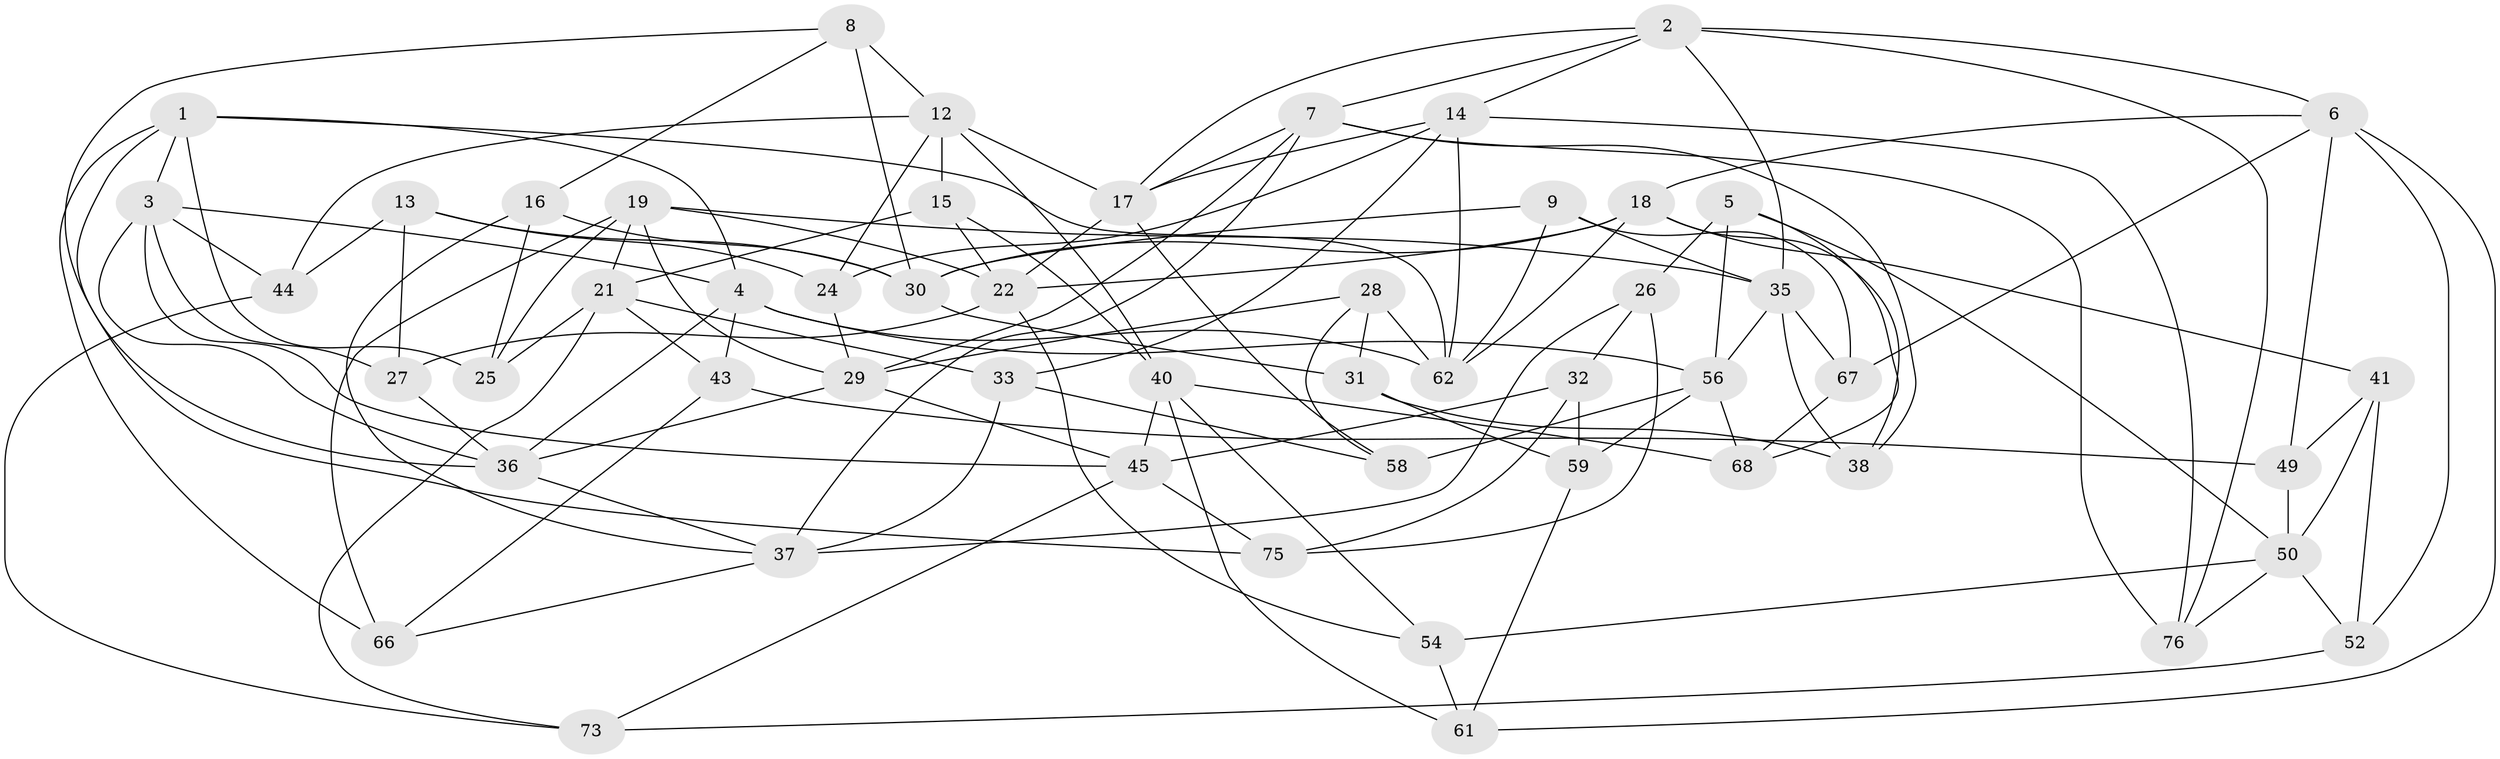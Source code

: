 // Generated by graph-tools (version 1.1) at 2025/24/03/03/25 07:24:23]
// undirected, 53 vertices, 129 edges
graph export_dot {
graph [start="1"]
  node [color=gray90,style=filled];
  1 [super="+11"];
  2 [super="+10"];
  3 [super="+34"];
  4 [super="+20"];
  5;
  6 [super="+23"];
  7 [super="+51"];
  8;
  9;
  12 [super="+69"];
  13;
  14 [super="+53"];
  15;
  16;
  17 [super="+46"];
  18 [super="+63"];
  19 [super="+60"];
  21 [super="+55"];
  22 [super="+39"];
  24;
  25;
  26;
  27;
  28;
  29 [super="+42"];
  30 [super="+64"];
  31;
  32;
  33;
  35 [super="+71"];
  36 [super="+74"];
  37 [super="+48"];
  38;
  40 [super="+47"];
  41;
  43;
  44;
  45 [super="+57"];
  49;
  50 [super="+70"];
  52;
  54;
  56 [super="+65"];
  58;
  59;
  61;
  62 [super="+72"];
  66;
  67;
  68;
  73;
  75;
  76;
  1 -- 25;
  1 -- 75;
  1 -- 66;
  1 -- 3;
  1 -- 4;
  1 -- 62;
  2 -- 76;
  2 -- 7;
  2 -- 17;
  2 -- 35;
  2 -- 6;
  2 -- 14;
  3 -- 44;
  3 -- 27;
  3 -- 4;
  3 -- 45;
  3 -- 36;
  4 -- 43;
  4 -- 56;
  4 -- 62;
  4 -- 36;
  5 -- 68;
  5 -- 50;
  5 -- 26;
  5 -- 56;
  6 -- 67;
  6 -- 18;
  6 -- 49;
  6 -- 52;
  6 -- 61;
  7 -- 29;
  7 -- 38;
  7 -- 17;
  7 -- 76;
  7 -- 37;
  8 -- 36;
  8 -- 16;
  8 -- 12;
  8 -- 30;
  9 -- 67;
  9 -- 35;
  9 -- 30;
  9 -- 62;
  12 -- 24;
  12 -- 15;
  12 -- 17;
  12 -- 40;
  12 -- 44;
  13 -- 24;
  13 -- 44;
  13 -- 27;
  13 -- 30;
  14 -- 33;
  14 -- 17;
  14 -- 24;
  14 -- 62;
  14 -- 76;
  15 -- 40;
  15 -- 22;
  15 -- 21;
  16 -- 25;
  16 -- 30;
  16 -- 37;
  17 -- 58;
  17 -- 22;
  18 -- 38;
  18 -- 22;
  18 -- 62;
  18 -- 41;
  18 -- 30;
  19 -- 21;
  19 -- 29;
  19 -- 35;
  19 -- 25;
  19 -- 66;
  19 -- 22;
  21 -- 43;
  21 -- 25;
  21 -- 73;
  21 -- 33;
  22 -- 54;
  22 -- 27;
  24 -- 29;
  26 -- 75;
  26 -- 32;
  26 -- 37;
  27 -- 36;
  28 -- 31;
  28 -- 29;
  28 -- 62;
  28 -- 58;
  29 -- 45;
  29 -- 36;
  30 -- 31;
  31 -- 38;
  31 -- 59;
  32 -- 59;
  32 -- 75;
  32 -- 45;
  33 -- 58;
  33 -- 37;
  35 -- 38;
  35 -- 56;
  35 -- 67;
  36 -- 37;
  37 -- 66;
  40 -- 68;
  40 -- 61;
  40 -- 45;
  40 -- 54;
  41 -- 52;
  41 -- 49;
  41 -- 50;
  43 -- 49;
  43 -- 66;
  44 -- 73;
  45 -- 73;
  45 -- 75;
  49 -- 50;
  50 -- 52;
  50 -- 76;
  50 -- 54;
  52 -- 73;
  54 -- 61;
  56 -- 58;
  56 -- 59;
  56 -- 68;
  59 -- 61;
  67 -- 68;
}
